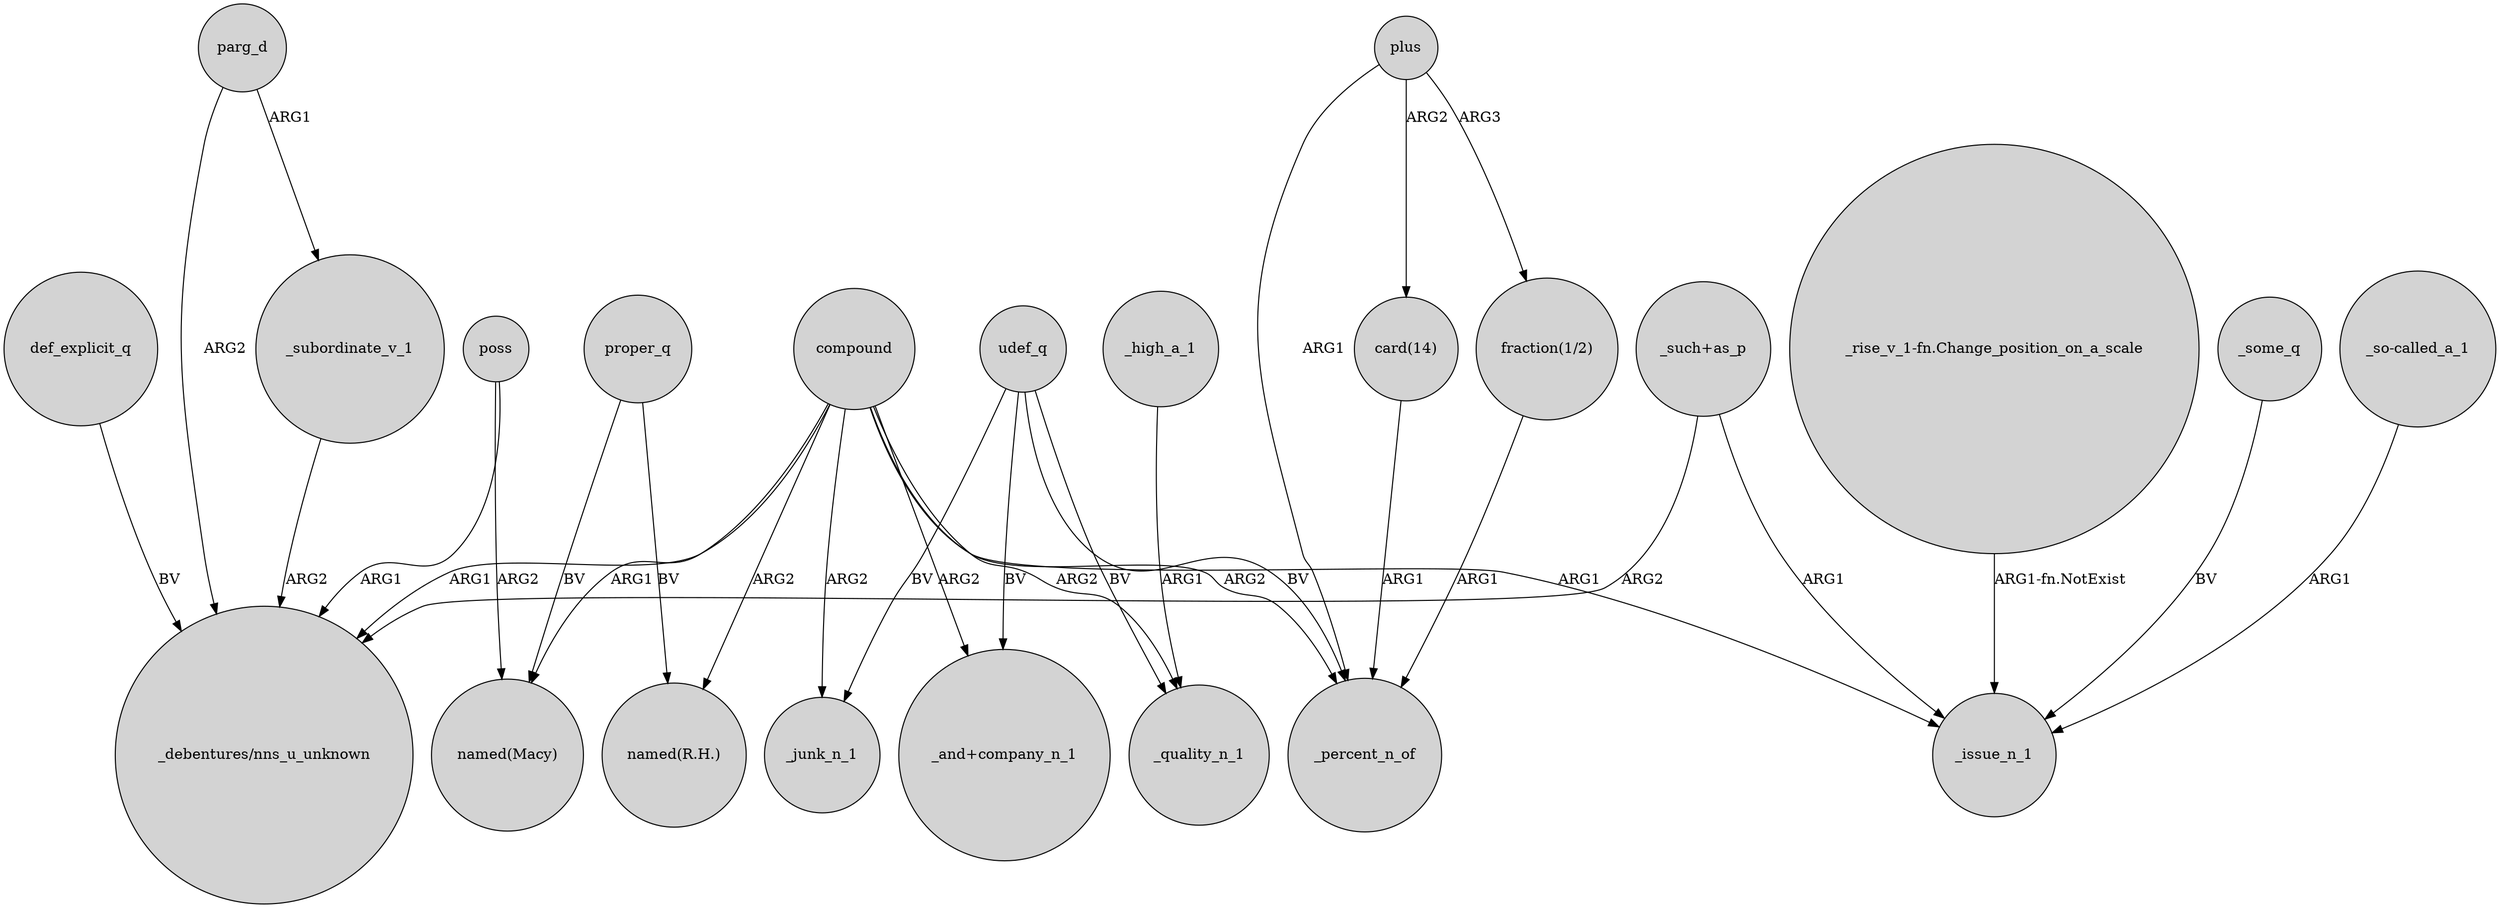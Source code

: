 digraph {
	node [shape=circle style=filled]
	def_explicit_q -> "_debentures/nns_u_unknown" [label=BV]
	udef_q -> _quality_n_1 [label=BV]
	poss -> "_debentures/nns_u_unknown" [label=ARG1]
	plus -> "card(14)" [label=ARG2]
	compound -> _quality_n_1 [label=ARG2]
	plus -> _percent_n_of [label=ARG1]
	parg_d -> "_debentures/nns_u_unknown" [label=ARG2]
	compound -> _junk_n_1 [label=ARG2]
	"_such+as_p" -> "_debentures/nns_u_unknown" [label=ARG2]
	compound -> "_debentures/nns_u_unknown" [label=ARG1]
	"_rise_v_1-fn.Change_position_on_a_scale" -> _issue_n_1 [label="ARG1-fn.NotExist"]
	compound -> _percent_n_of [label=ARG2]
	"_such+as_p" -> _issue_n_1 [label=ARG1]
	udef_q -> _junk_n_1 [label=BV]
	compound -> "named(R.H.)" [label=ARG2]
	compound -> "_and+company_n_1" [label=ARG2]
	_some_q -> _issue_n_1 [label=BV]
	compound -> "named(Macy)" [label=ARG1]
	parg_d -> _subordinate_v_1 [label=ARG1]
	"card(14)" -> _percent_n_of [label=ARG1]
	"_so-called_a_1" -> _issue_n_1 [label=ARG1]
	compound -> _issue_n_1 [label=ARG1]
	poss -> "named(Macy)" [label=ARG2]
	_high_a_1 -> _quality_n_1 [label=ARG1]
	plus -> "fraction(1/2)" [label=ARG3]
	"fraction(1/2)" -> _percent_n_of [label=ARG1]
	udef_q -> "_and+company_n_1" [label=BV]
	proper_q -> "named(Macy)" [label=BV]
	udef_q -> _percent_n_of [label=BV]
	proper_q -> "named(R.H.)" [label=BV]
	_subordinate_v_1 -> "_debentures/nns_u_unknown" [label=ARG2]
}
